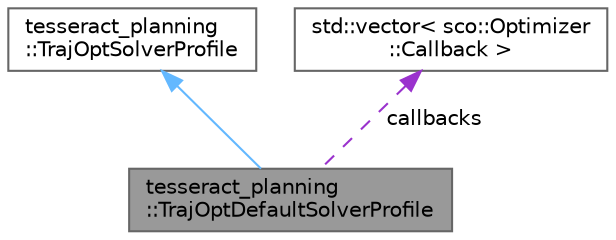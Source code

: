 digraph "tesseract_planning::TrajOptDefaultSolverProfile"
{
 // LATEX_PDF_SIZE
  bgcolor="transparent";
  edge [fontname=Helvetica,fontsize=10,labelfontname=Helvetica,labelfontsize=10];
  node [fontname=Helvetica,fontsize=10,shape=box,height=0.2,width=0.4];
  Node1 [label="tesseract_planning\l::TrajOptDefaultSolverProfile",height=0.2,width=0.4,color="gray40", fillcolor="grey60", style="filled", fontcolor="black",tooltip="The contains the default solver parameters available for setting up TrajOpt."];
  Node2 -> Node1 [dir="back",color="steelblue1",style="solid"];
  Node2 [label="tesseract_planning\l::TrajOptSolverProfile",height=0.2,width=0.4,color="gray40", fillcolor="white", style="filled",URL="$d7/d0a/classtesseract__planning_1_1TrajOptSolverProfile.html",tooltip=" "];
  Node3 -> Node1 [dir="back",color="darkorchid3",style="dashed",label=" callbacks" ];
  Node3 [label="std::vector\< sco::Optimizer\l::Callback \>",height=0.2,width=0.4,color="gray40", fillcolor="white", style="filled",tooltip=" "];
}
